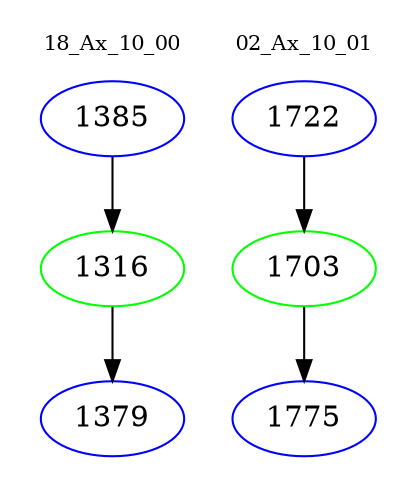 digraph{
subgraph cluster_0 {
color = white
label = "18_Ax_10_00";
fontsize=10;
T0_1385 [label="1385", color="blue"]
T0_1385 -> T0_1316 [color="black"]
T0_1316 [label="1316", color="green"]
T0_1316 -> T0_1379 [color="black"]
T0_1379 [label="1379", color="blue"]
}
subgraph cluster_1 {
color = white
label = "02_Ax_10_01";
fontsize=10;
T1_1722 [label="1722", color="blue"]
T1_1722 -> T1_1703 [color="black"]
T1_1703 [label="1703", color="green"]
T1_1703 -> T1_1775 [color="black"]
T1_1775 [label="1775", color="blue"]
}
}
